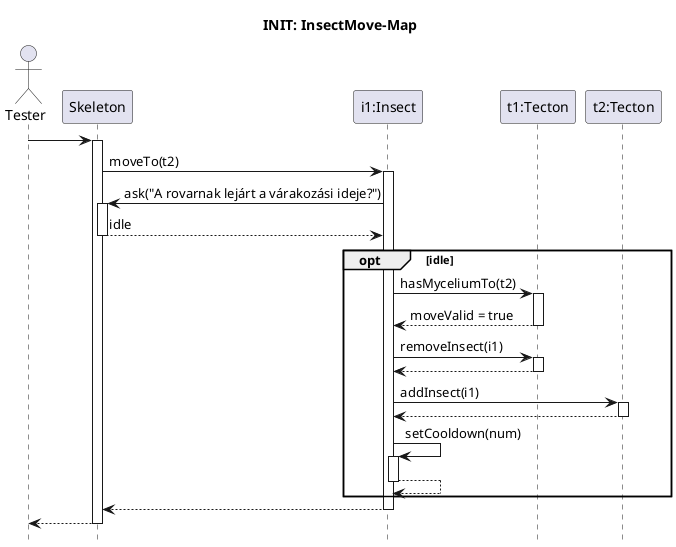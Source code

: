 @startuml Insect-move/sucess
hide footbox
title INIT: InsectMove-Map

actor Tester
'TODO: Skeleton neve :Skeleton vagy csak Skeleton?
participant Skeleton
participant "i1:Insect" as insect
participant "t1:Tecton" as location
participant "t2:Tecton" as target

Tester -> Skeleton
activate Skeleton
Skeleton -> insect : moveTo(t2)
activate insect

Skeleton <- insect : ask("A rovarnak lejárt a várakozási ideje?")
activate Skeleton
return idle

opt idle

    insect -> location : hasMyceliumTo(t2)
    activate location

    'TODO: érték?
    return moveValid = true

    insect -> location : removeInsect(i1)
    activate location
    return 
    
    insect -> target : addInsect(i1)
    activate target
    return

    insect -> insect : setCooldown(num)
    activate insect
    return
end

return
return

@enduml